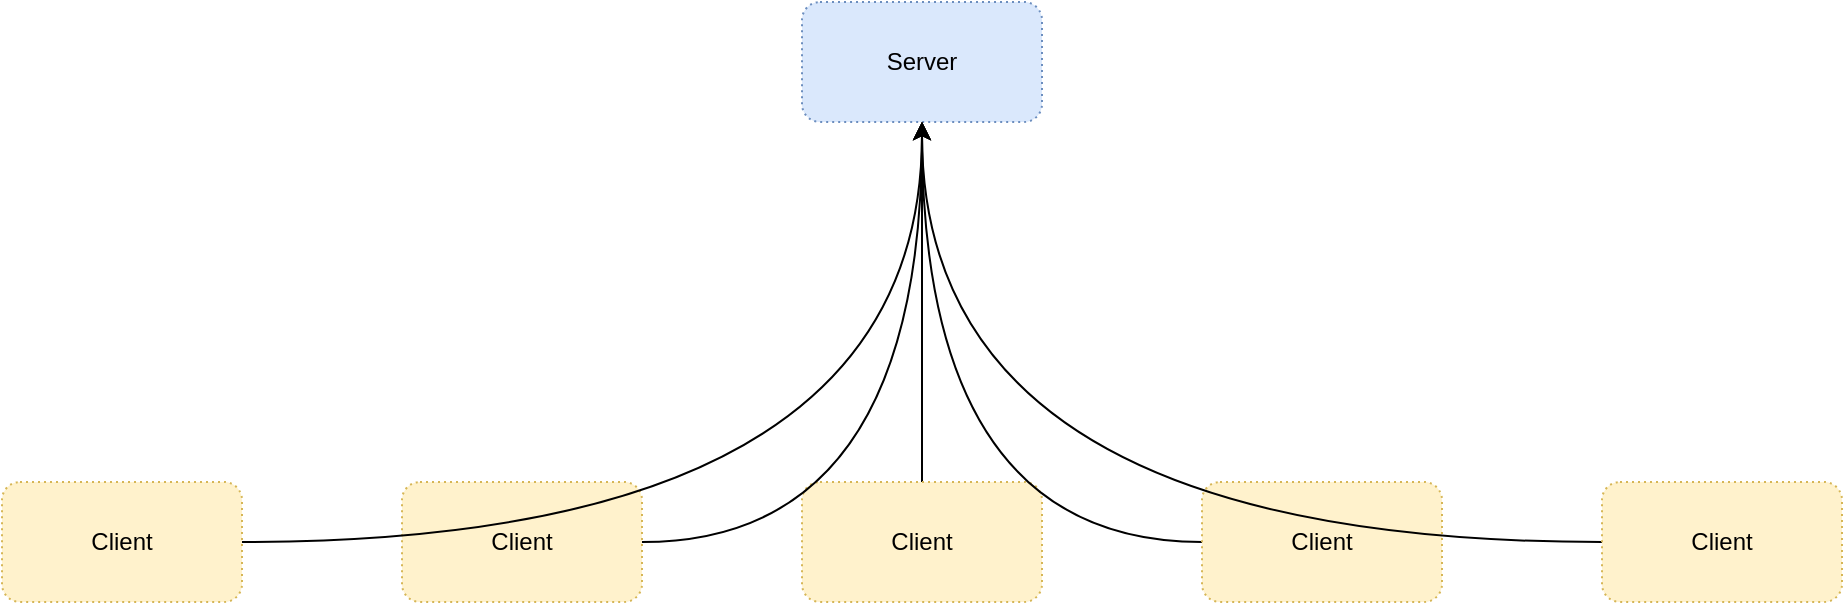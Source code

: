 <mxfile version="10.6.1" type="device"><diagram id="YbbpjFZDx2EoTzAwST0t" name="Page-1"><mxGraphModel dx="1657" dy="1831" grid="1" gridSize="10" guides="1" tooltips="1" connect="1" arrows="1" fold="1" page="1" pageScale="1" pageWidth="827" pageHeight="1169" math="0" shadow="0"><root><mxCell id="0"/><mxCell id="1" parent="0"/><mxCell id="W39E6jQsg1r2RExfXesg-49" value="Server" style="rounded=1;whiteSpace=wrap;html=1;dashed=1;dashPattern=1 2;strokeColor=#6c8ebf;fillColor=#dae8fc;" parent="1" vertex="1"><mxGeometry x="353" y="-560" width="120" height="60" as="geometry"/></mxCell><mxCell id="W39E6jQsg1r2RExfXesg-62" style="edgeStyle=orthogonalEdgeStyle;curved=1;rounded=0;orthogonalLoop=1;jettySize=auto;html=1;entryX=0.5;entryY=1;entryDx=0;entryDy=0;" parent="1" source="W39E6jQsg1r2RExfXesg-50" target="W39E6jQsg1r2RExfXesg-49" edge="1"><mxGeometry relative="1" as="geometry"/></mxCell><mxCell id="W39E6jQsg1r2RExfXesg-50" value="Client" style="rounded=1;whiteSpace=wrap;html=1;dashed=1;dashPattern=1 2;strokeColor=#d6b656;fillColor=#fff2cc;" parent="1" vertex="1"><mxGeometry x="353" y="-320" width="120" height="60" as="geometry"/></mxCell><mxCell id="W39E6jQsg1r2RExfXesg-63" style="edgeStyle=orthogonalEdgeStyle;curved=1;rounded=0;orthogonalLoop=1;jettySize=auto;html=1;" parent="1" source="W39E6jQsg1r2RExfXesg-55" target="W39E6jQsg1r2RExfXesg-49" edge="1"><mxGeometry relative="1" as="geometry"/></mxCell><mxCell id="W39E6jQsg1r2RExfXesg-55" value="Client" style="rounded=1;whiteSpace=wrap;html=1;dashed=1;dashPattern=1 2;strokeColor=#d6b656;fillColor=#fff2cc;" parent="1" vertex="1"><mxGeometry x="553" y="-320" width="120" height="60" as="geometry"/></mxCell><mxCell id="W39E6jQsg1r2RExfXesg-65" style="edgeStyle=orthogonalEdgeStyle;curved=1;rounded=0;orthogonalLoop=1;jettySize=auto;html=1;entryX=0.5;entryY=1;entryDx=0;entryDy=0;" parent="1" source="W39E6jQsg1r2RExfXesg-57" target="W39E6jQsg1r2RExfXesg-49" edge="1"><mxGeometry relative="1" as="geometry"/></mxCell><mxCell id="W39E6jQsg1r2RExfXesg-57" value="Client" style="rounded=1;whiteSpace=wrap;html=1;dashed=1;dashPattern=1 2;strokeColor=#d6b656;fillColor=#fff2cc;" parent="1" vertex="1"><mxGeometry x="753" y="-320" width="120" height="60" as="geometry"/></mxCell><mxCell id="W39E6jQsg1r2RExfXesg-60" style="edgeStyle=orthogonalEdgeStyle;curved=1;rounded=0;orthogonalLoop=1;jettySize=auto;html=1;entryX=0.5;entryY=1;entryDx=0;entryDy=0;" parent="1" source="W39E6jQsg1r2RExfXesg-51" target="W39E6jQsg1r2RExfXesg-49" edge="1"><mxGeometry relative="1" as="geometry"/></mxCell><mxCell id="W39E6jQsg1r2RExfXesg-51" value="Client" style="rounded=1;whiteSpace=wrap;html=1;dashed=1;dashPattern=1 2;strokeColor=#d6b656;fillColor=#fff2cc;" parent="1" vertex="1"><mxGeometry x="153" y="-320" width="120" height="60" as="geometry"/></mxCell><mxCell id="W39E6jQsg1r2RExfXesg-59" style="edgeStyle=orthogonalEdgeStyle;curved=1;rounded=0;orthogonalLoop=1;jettySize=auto;html=1;" parent="1" source="W39E6jQsg1r2RExfXesg-53" target="W39E6jQsg1r2RExfXesg-49" edge="1"><mxGeometry relative="1" as="geometry"/></mxCell><mxCell id="W39E6jQsg1r2RExfXesg-53" value="Client" style="rounded=1;whiteSpace=wrap;html=1;dashed=1;dashPattern=1 2;strokeColor=#d6b656;fillColor=#fff2cc;" parent="1" vertex="1"><mxGeometry x="-47" y="-320" width="120" height="60" as="geometry"/></mxCell></root></mxGraphModel></diagram></mxfile>
